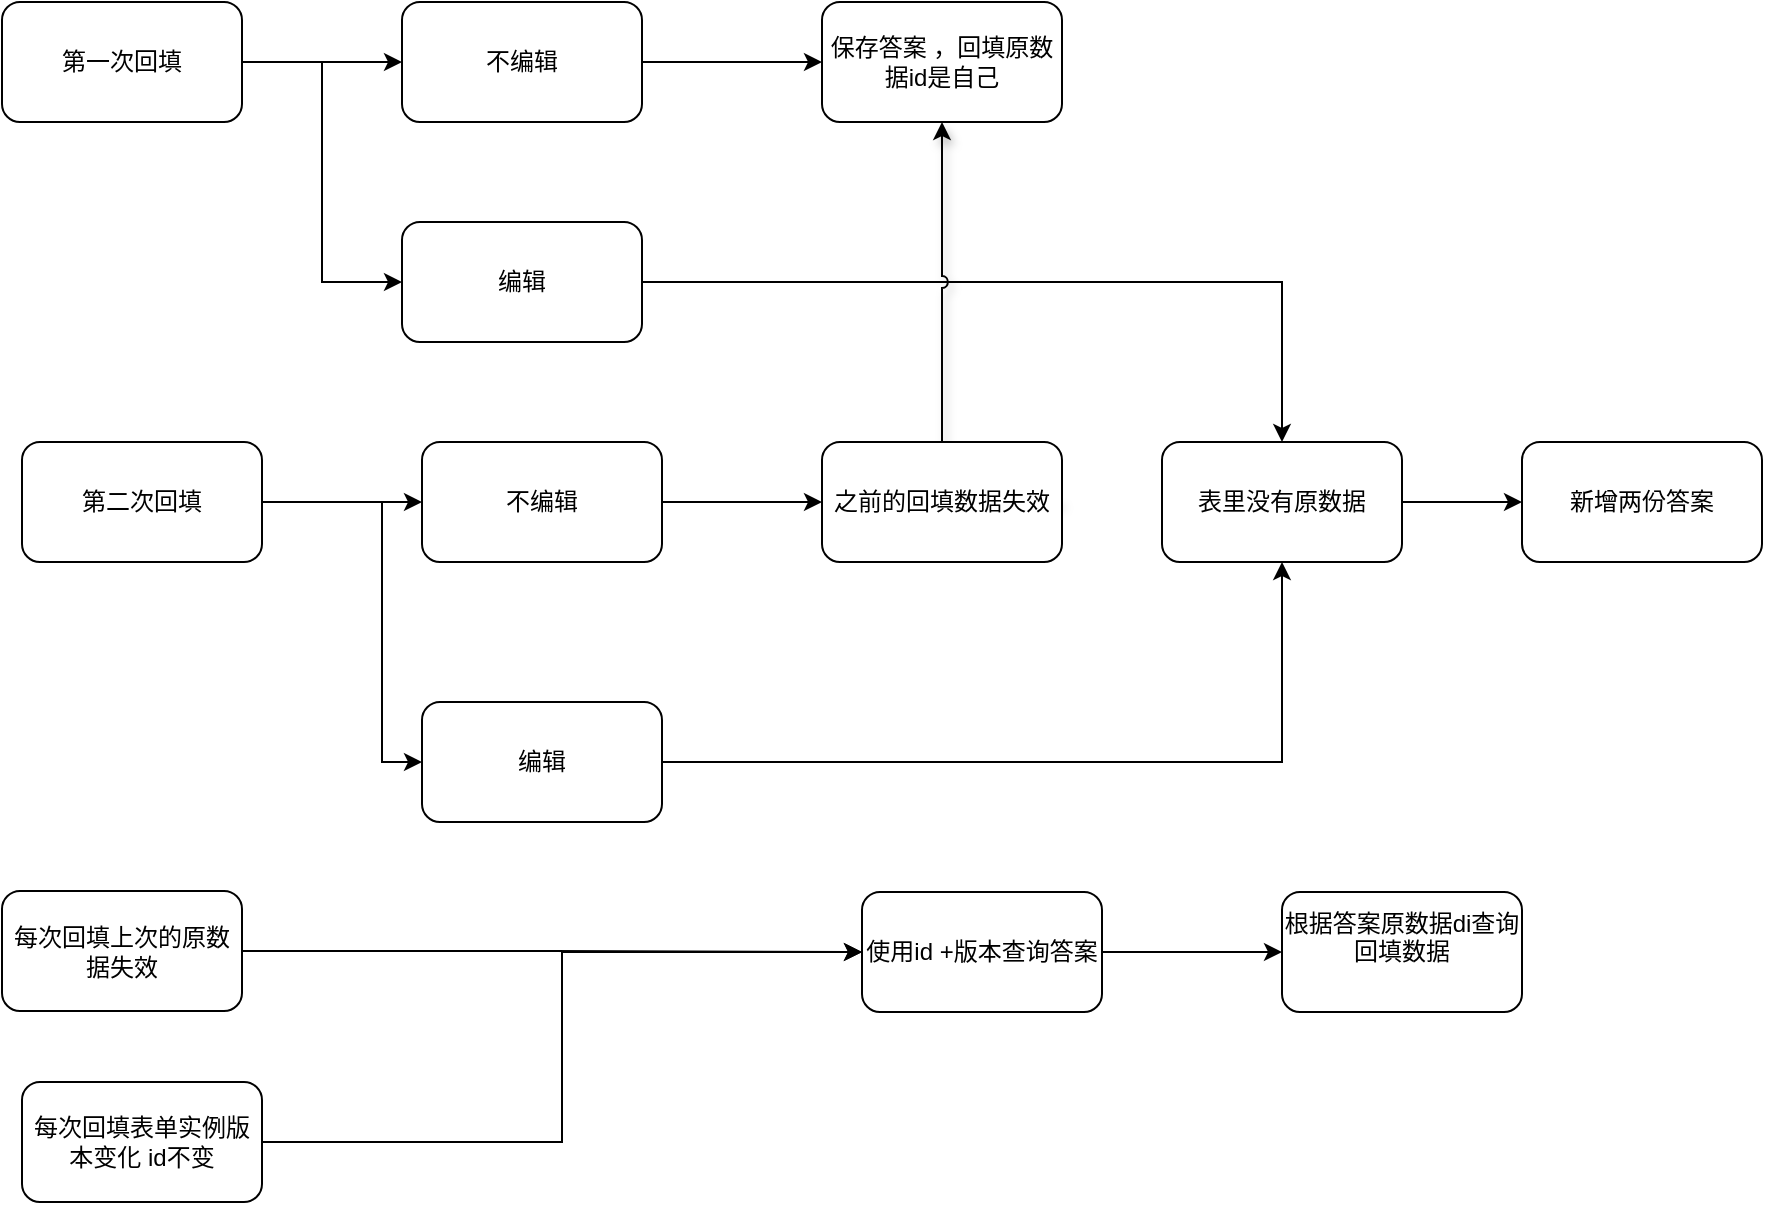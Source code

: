 <mxfile version="26.1.1">
  <diagram name="第 1 页" id="fy0pCHuaPRtrpl2Gr3BS">
    <mxGraphModel dx="1212" dy="724" grid="1" gridSize="10" guides="1" tooltips="1" connect="1" arrows="1" fold="1" page="1" pageScale="1" pageWidth="827" pageHeight="1169" math="0" shadow="0">
      <root>
        <mxCell id="0" />
        <mxCell id="1" parent="0" />
        <mxCell id="H7Hj94CXA3mKFmwpcMTP-3" value="" style="edgeStyle=orthogonalEdgeStyle;rounded=0;orthogonalLoop=1;jettySize=auto;html=1;" edge="1" parent="1" source="H7Hj94CXA3mKFmwpcMTP-1" target="H7Hj94CXA3mKFmwpcMTP-2">
          <mxGeometry relative="1" as="geometry" />
        </mxCell>
        <mxCell id="H7Hj94CXA3mKFmwpcMTP-7" value="" style="edgeStyle=orthogonalEdgeStyle;rounded=0;orthogonalLoop=1;jettySize=auto;html=1;" edge="1" parent="1" source="H7Hj94CXA3mKFmwpcMTP-1" target="H7Hj94CXA3mKFmwpcMTP-6">
          <mxGeometry relative="1" as="geometry">
            <Array as="points">
              <mxPoint x="260" y="170" />
              <mxPoint x="260" y="280" />
            </Array>
          </mxGeometry>
        </mxCell>
        <mxCell id="H7Hj94CXA3mKFmwpcMTP-1" value="第一次回填" style="rounded=1;whiteSpace=wrap;html=1;" vertex="1" parent="1">
          <mxGeometry x="100" y="140" width="120" height="60" as="geometry" />
        </mxCell>
        <mxCell id="H7Hj94CXA3mKFmwpcMTP-5" value="" style="edgeStyle=orthogonalEdgeStyle;rounded=0;orthogonalLoop=1;jettySize=auto;html=1;" edge="1" parent="1" source="H7Hj94CXA3mKFmwpcMTP-2" target="H7Hj94CXA3mKFmwpcMTP-4">
          <mxGeometry relative="1" as="geometry" />
        </mxCell>
        <mxCell id="H7Hj94CXA3mKFmwpcMTP-2" value="不编辑" style="whiteSpace=wrap;html=1;rounded=1;" vertex="1" parent="1">
          <mxGeometry x="300" y="140" width="120" height="60" as="geometry" />
        </mxCell>
        <mxCell id="H7Hj94CXA3mKFmwpcMTP-4" value="保存答案 ，回填原数据id是自己" style="whiteSpace=wrap;html=1;rounded=1;" vertex="1" parent="1">
          <mxGeometry x="510" y="140" width="120" height="60" as="geometry" />
        </mxCell>
        <mxCell id="H7Hj94CXA3mKFmwpcMTP-9" value="" style="edgeStyle=orthogonalEdgeStyle;rounded=0;orthogonalLoop=1;jettySize=auto;html=1;" edge="1" parent="1" source="H7Hj94CXA3mKFmwpcMTP-6" target="H7Hj94CXA3mKFmwpcMTP-8">
          <mxGeometry relative="1" as="geometry" />
        </mxCell>
        <mxCell id="H7Hj94CXA3mKFmwpcMTP-6" value="编辑" style="rounded=1;whiteSpace=wrap;html=1;" vertex="1" parent="1">
          <mxGeometry x="300" y="250" width="120" height="60" as="geometry" />
        </mxCell>
        <mxCell id="H7Hj94CXA3mKFmwpcMTP-11" value="" style="edgeStyle=orthogonalEdgeStyle;rounded=0;orthogonalLoop=1;jettySize=auto;html=1;" edge="1" parent="1" source="H7Hj94CXA3mKFmwpcMTP-8" target="H7Hj94CXA3mKFmwpcMTP-10">
          <mxGeometry relative="1" as="geometry" />
        </mxCell>
        <mxCell id="H7Hj94CXA3mKFmwpcMTP-8" value="表里没有原数据" style="rounded=1;whiteSpace=wrap;html=1;" vertex="1" parent="1">
          <mxGeometry x="680" y="360" width="120" height="60" as="geometry" />
        </mxCell>
        <mxCell id="H7Hj94CXA3mKFmwpcMTP-10" value="新增两份答案" style="whiteSpace=wrap;html=1;rounded=1;" vertex="1" parent="1">
          <mxGeometry x="860" y="360" width="120" height="60" as="geometry" />
        </mxCell>
        <mxCell id="H7Hj94CXA3mKFmwpcMTP-14" value="" style="edgeStyle=orthogonalEdgeStyle;rounded=0;orthogonalLoop=1;jettySize=auto;html=1;" edge="1" parent="1" source="H7Hj94CXA3mKFmwpcMTP-12" target="H7Hj94CXA3mKFmwpcMTP-13">
          <mxGeometry relative="1" as="geometry" />
        </mxCell>
        <mxCell id="H7Hj94CXA3mKFmwpcMTP-19" value="" style="edgeStyle=orthogonalEdgeStyle;rounded=0;orthogonalLoop=1;jettySize=auto;html=1;" edge="1" parent="1" source="H7Hj94CXA3mKFmwpcMTP-12" target="H7Hj94CXA3mKFmwpcMTP-18">
          <mxGeometry relative="1" as="geometry">
            <Array as="points">
              <mxPoint x="290" y="390" />
              <mxPoint x="290" y="520" />
            </Array>
          </mxGeometry>
        </mxCell>
        <mxCell id="H7Hj94CXA3mKFmwpcMTP-12" value="第二次回填" style="rounded=1;whiteSpace=wrap;html=1;" vertex="1" parent="1">
          <mxGeometry x="110" y="360" width="120" height="60" as="geometry" />
        </mxCell>
        <mxCell id="H7Hj94CXA3mKFmwpcMTP-16" value="" style="edgeStyle=orthogonalEdgeStyle;rounded=0;orthogonalLoop=1;jettySize=auto;html=1;" edge="1" parent="1" source="H7Hj94CXA3mKFmwpcMTP-13" target="H7Hj94CXA3mKFmwpcMTP-15">
          <mxGeometry relative="1" as="geometry" />
        </mxCell>
        <mxCell id="H7Hj94CXA3mKFmwpcMTP-13" value="不编辑" style="whiteSpace=wrap;html=1;rounded=1;" vertex="1" parent="1">
          <mxGeometry x="310" y="360" width="120" height="60" as="geometry" />
        </mxCell>
        <mxCell id="H7Hj94CXA3mKFmwpcMTP-17" style="edgeStyle=orthogonalEdgeStyle;rounded=0;orthogonalLoop=1;jettySize=auto;html=1;exitX=1;exitY=0.5;exitDx=0;exitDy=0;entryX=0.5;entryY=1;entryDx=0;entryDy=0;shadow=1;jumpStyle=arc;" edge="1" parent="1" source="H7Hj94CXA3mKFmwpcMTP-15" target="H7Hj94CXA3mKFmwpcMTP-4">
          <mxGeometry relative="1" as="geometry">
            <Array as="points">
              <mxPoint x="570" y="390" />
            </Array>
          </mxGeometry>
        </mxCell>
        <mxCell id="H7Hj94CXA3mKFmwpcMTP-15" value="之前的回填数据失效" style="whiteSpace=wrap;html=1;rounded=1;" vertex="1" parent="1">
          <mxGeometry x="510" y="360" width="120" height="60" as="geometry" />
        </mxCell>
        <mxCell id="H7Hj94CXA3mKFmwpcMTP-20" style="edgeStyle=orthogonalEdgeStyle;rounded=0;orthogonalLoop=1;jettySize=auto;html=1;exitX=1;exitY=0.5;exitDx=0;exitDy=0;" edge="1" parent="1" source="H7Hj94CXA3mKFmwpcMTP-18" target="H7Hj94CXA3mKFmwpcMTP-8">
          <mxGeometry relative="1" as="geometry">
            <mxPoint x="550" y="320" as="targetPoint" />
          </mxGeometry>
        </mxCell>
        <mxCell id="H7Hj94CXA3mKFmwpcMTP-18" value="编辑" style="whiteSpace=wrap;html=1;rounded=1;" vertex="1" parent="1">
          <mxGeometry x="310" y="490" width="120" height="60" as="geometry" />
        </mxCell>
        <mxCell id="H7Hj94CXA3mKFmwpcMTP-24" value="" style="edgeStyle=orthogonalEdgeStyle;rounded=0;orthogonalLoop=1;jettySize=auto;html=1;" edge="1" parent="1" source="H7Hj94CXA3mKFmwpcMTP-21" target="H7Hj94CXA3mKFmwpcMTP-23">
          <mxGeometry relative="1" as="geometry" />
        </mxCell>
        <mxCell id="H7Hj94CXA3mKFmwpcMTP-21" value="每次回填上次的原数据失效" style="rounded=1;whiteSpace=wrap;html=1;" vertex="1" parent="1">
          <mxGeometry x="100" y="584.5" width="120" height="60" as="geometry" />
        </mxCell>
        <mxCell id="H7Hj94CXA3mKFmwpcMTP-27" style="edgeStyle=orthogonalEdgeStyle;rounded=0;orthogonalLoop=1;jettySize=auto;html=1;exitX=1;exitY=0.5;exitDx=0;exitDy=0;entryX=0;entryY=0.5;entryDx=0;entryDy=0;" edge="1" parent="1" source="H7Hj94CXA3mKFmwpcMTP-22" target="H7Hj94CXA3mKFmwpcMTP-23">
          <mxGeometry relative="1" as="geometry" />
        </mxCell>
        <mxCell id="H7Hj94CXA3mKFmwpcMTP-22" value="每次回填表单实例版本变化 id不变" style="rounded=1;whiteSpace=wrap;html=1;" vertex="1" parent="1">
          <mxGeometry x="110" y="680" width="120" height="60" as="geometry" />
        </mxCell>
        <mxCell id="H7Hj94CXA3mKFmwpcMTP-26" value="" style="edgeStyle=orthogonalEdgeStyle;rounded=0;orthogonalLoop=1;jettySize=auto;html=1;" edge="1" parent="1" source="H7Hj94CXA3mKFmwpcMTP-23" target="H7Hj94CXA3mKFmwpcMTP-25">
          <mxGeometry relative="1" as="geometry" />
        </mxCell>
        <mxCell id="H7Hj94CXA3mKFmwpcMTP-23" value="使用id +版本查询答案" style="whiteSpace=wrap;html=1;rounded=1;" vertex="1" parent="1">
          <mxGeometry x="530" y="585" width="120" height="60" as="geometry" />
        </mxCell>
        <mxCell id="H7Hj94CXA3mKFmwpcMTP-25" value="根据答案原数据di查询回填数据&lt;div&gt;&lt;br&gt;&lt;/div&gt;" style="whiteSpace=wrap;html=1;rounded=1;" vertex="1" parent="1">
          <mxGeometry x="740" y="585" width="120" height="60" as="geometry" />
        </mxCell>
      </root>
    </mxGraphModel>
  </diagram>
</mxfile>
